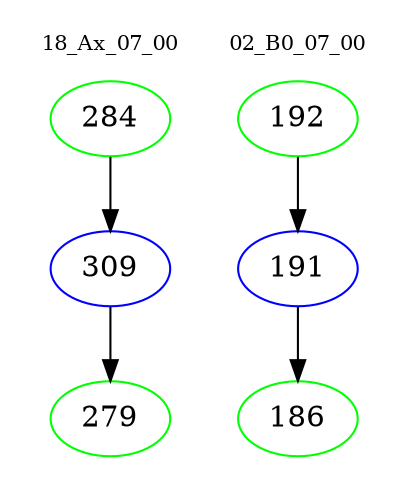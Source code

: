 digraph{
subgraph cluster_0 {
color = white
label = "18_Ax_07_00";
fontsize=10;
T0_284 [label="284", color="green"]
T0_284 -> T0_309 [color="black"]
T0_309 [label="309", color="blue"]
T0_309 -> T0_279 [color="black"]
T0_279 [label="279", color="green"]
}
subgraph cluster_1 {
color = white
label = "02_B0_07_00";
fontsize=10;
T1_192 [label="192", color="green"]
T1_192 -> T1_191 [color="black"]
T1_191 [label="191", color="blue"]
T1_191 -> T1_186 [color="black"]
T1_186 [label="186", color="green"]
}
}
